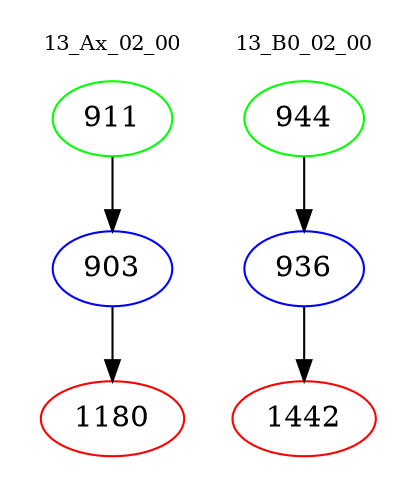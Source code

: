 digraph{
subgraph cluster_0 {
color = white
label = "13_Ax_02_00";
fontsize=10;
T0_911 [label="911", color="green"]
T0_911 -> T0_903 [color="black"]
T0_903 [label="903", color="blue"]
T0_903 -> T0_1180 [color="black"]
T0_1180 [label="1180", color="red"]
}
subgraph cluster_1 {
color = white
label = "13_B0_02_00";
fontsize=10;
T1_944 [label="944", color="green"]
T1_944 -> T1_936 [color="black"]
T1_936 [label="936", color="blue"]
T1_936 -> T1_1442 [color="black"]
T1_1442 [label="1442", color="red"]
}
}
